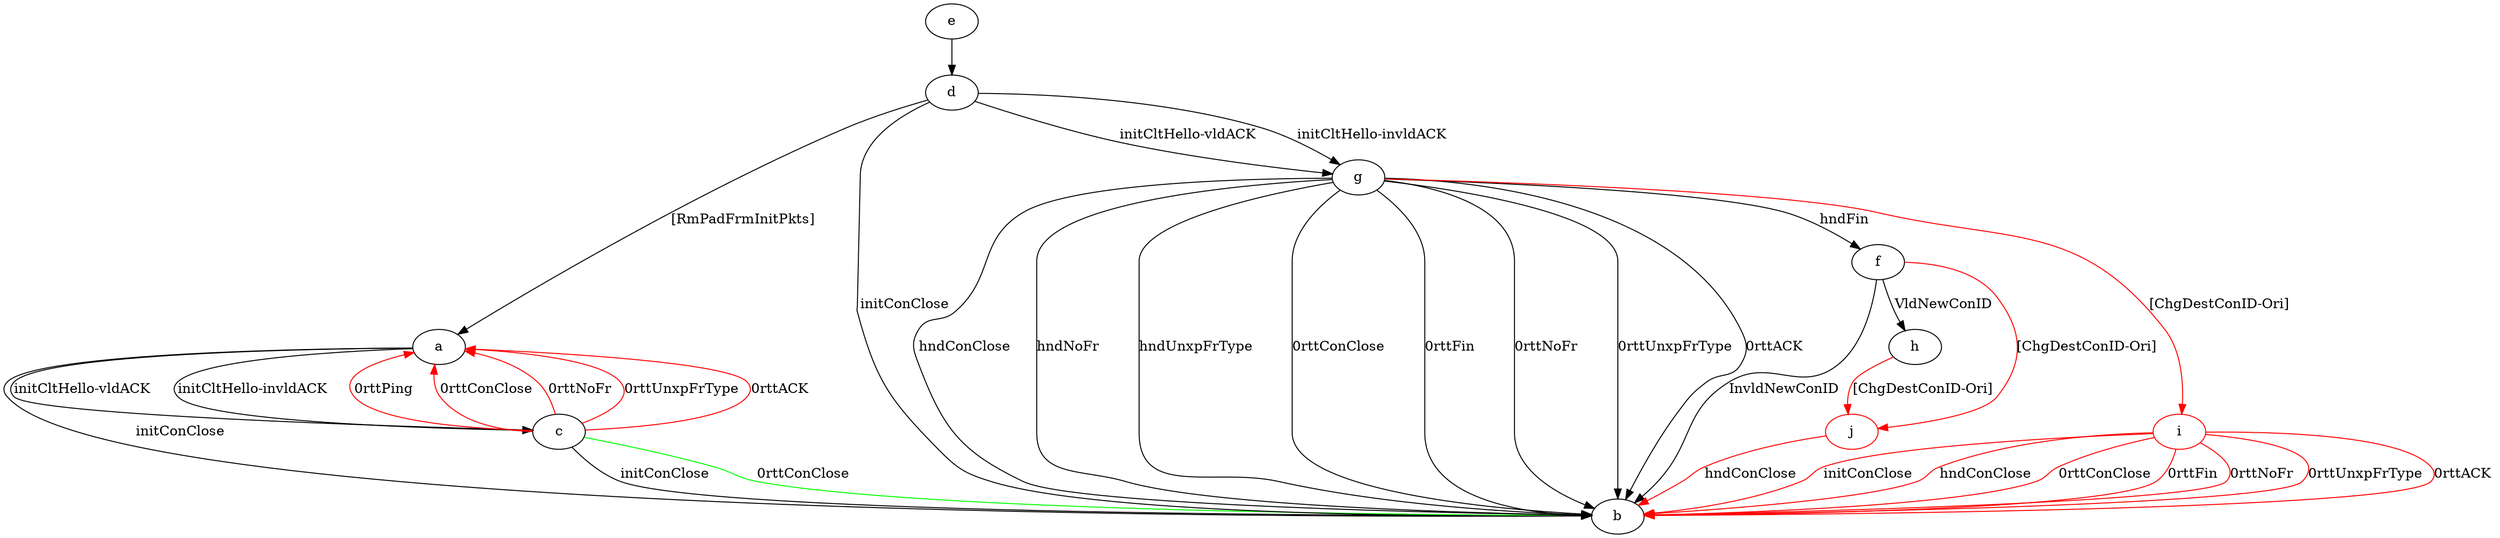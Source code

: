 digraph "" {
	a -> b	[key=0,
		label="initConClose "];
	a -> c	[key=0,
		label="initCltHello-vldACK "];
	a -> c	[key=1,
		label="initCltHello-invldACK "];
	c -> a	[key=0,
		color=red,
		label="0rttPing "];
	c -> a	[key=1,
		color=red,
		label="0rttConClose "];
	c -> a	[key=2,
		color=red,
		label="0rttNoFr "];
	c -> a	[key=3,
		color=red,
		label="0rttUnxpFrType "];
	c -> a	[key=4,
		color=red,
		label="0rttACK "];
	c -> b	[key=0,
		label="initConClose "];
	c -> b	[key=1,
		color=green,
		label="0rttConClose "];
	d -> a	[key=0,
		label="[RmPadFrmInitPkts] "];
	d -> b	[key=0,
		label="initConClose "];
	d -> g	[key=0,
		label="initCltHello-vldACK "];
	d -> g	[key=1,
		label="initCltHello-invldACK "];
	e -> d	[key=0];
	f -> b	[key=0,
		label="InvldNewConID "];
	f -> h	[key=0,
		label="VldNewConID "];
	j	[color=red];
	f -> j	[key=0,
		color=red,
		label="[ChgDestConID-Ori] "];
	g -> b	[key=0,
		label="hndConClose "];
	g -> b	[key=1,
		label="hndNoFr "];
	g -> b	[key=2,
		label="hndUnxpFrType "];
	g -> b	[key=3,
		label="0rttConClose "];
	g -> b	[key=4,
		label="0rttFin "];
	g -> b	[key=5,
		label="0rttNoFr "];
	g -> b	[key=6,
		label="0rttUnxpFrType "];
	g -> b	[key=7,
		label="0rttACK "];
	g -> f	[key=0,
		label="hndFin "];
	i	[color=red];
	g -> i	[key=0,
		color=red,
		label="[ChgDestConID-Ori] "];
	h -> j	[key=0,
		color=red,
		label="[ChgDestConID-Ori] "];
	i -> b	[key=0,
		color=red,
		label="initConClose "];
	i -> b	[key=1,
		color=red,
		label="hndConClose "];
	i -> b	[key=2,
		color=red,
		label="0rttConClose "];
	i -> b	[key=3,
		color=red,
		label="0rttFin "];
	i -> b	[key=4,
		color=red,
		label="0rttNoFr "];
	i -> b	[key=5,
		color=red,
		label="0rttUnxpFrType "];
	i -> b	[key=6,
		color=red,
		label="0rttACK "];
	j -> b	[key=0,
		color=red,
		label="hndConClose "];
}
